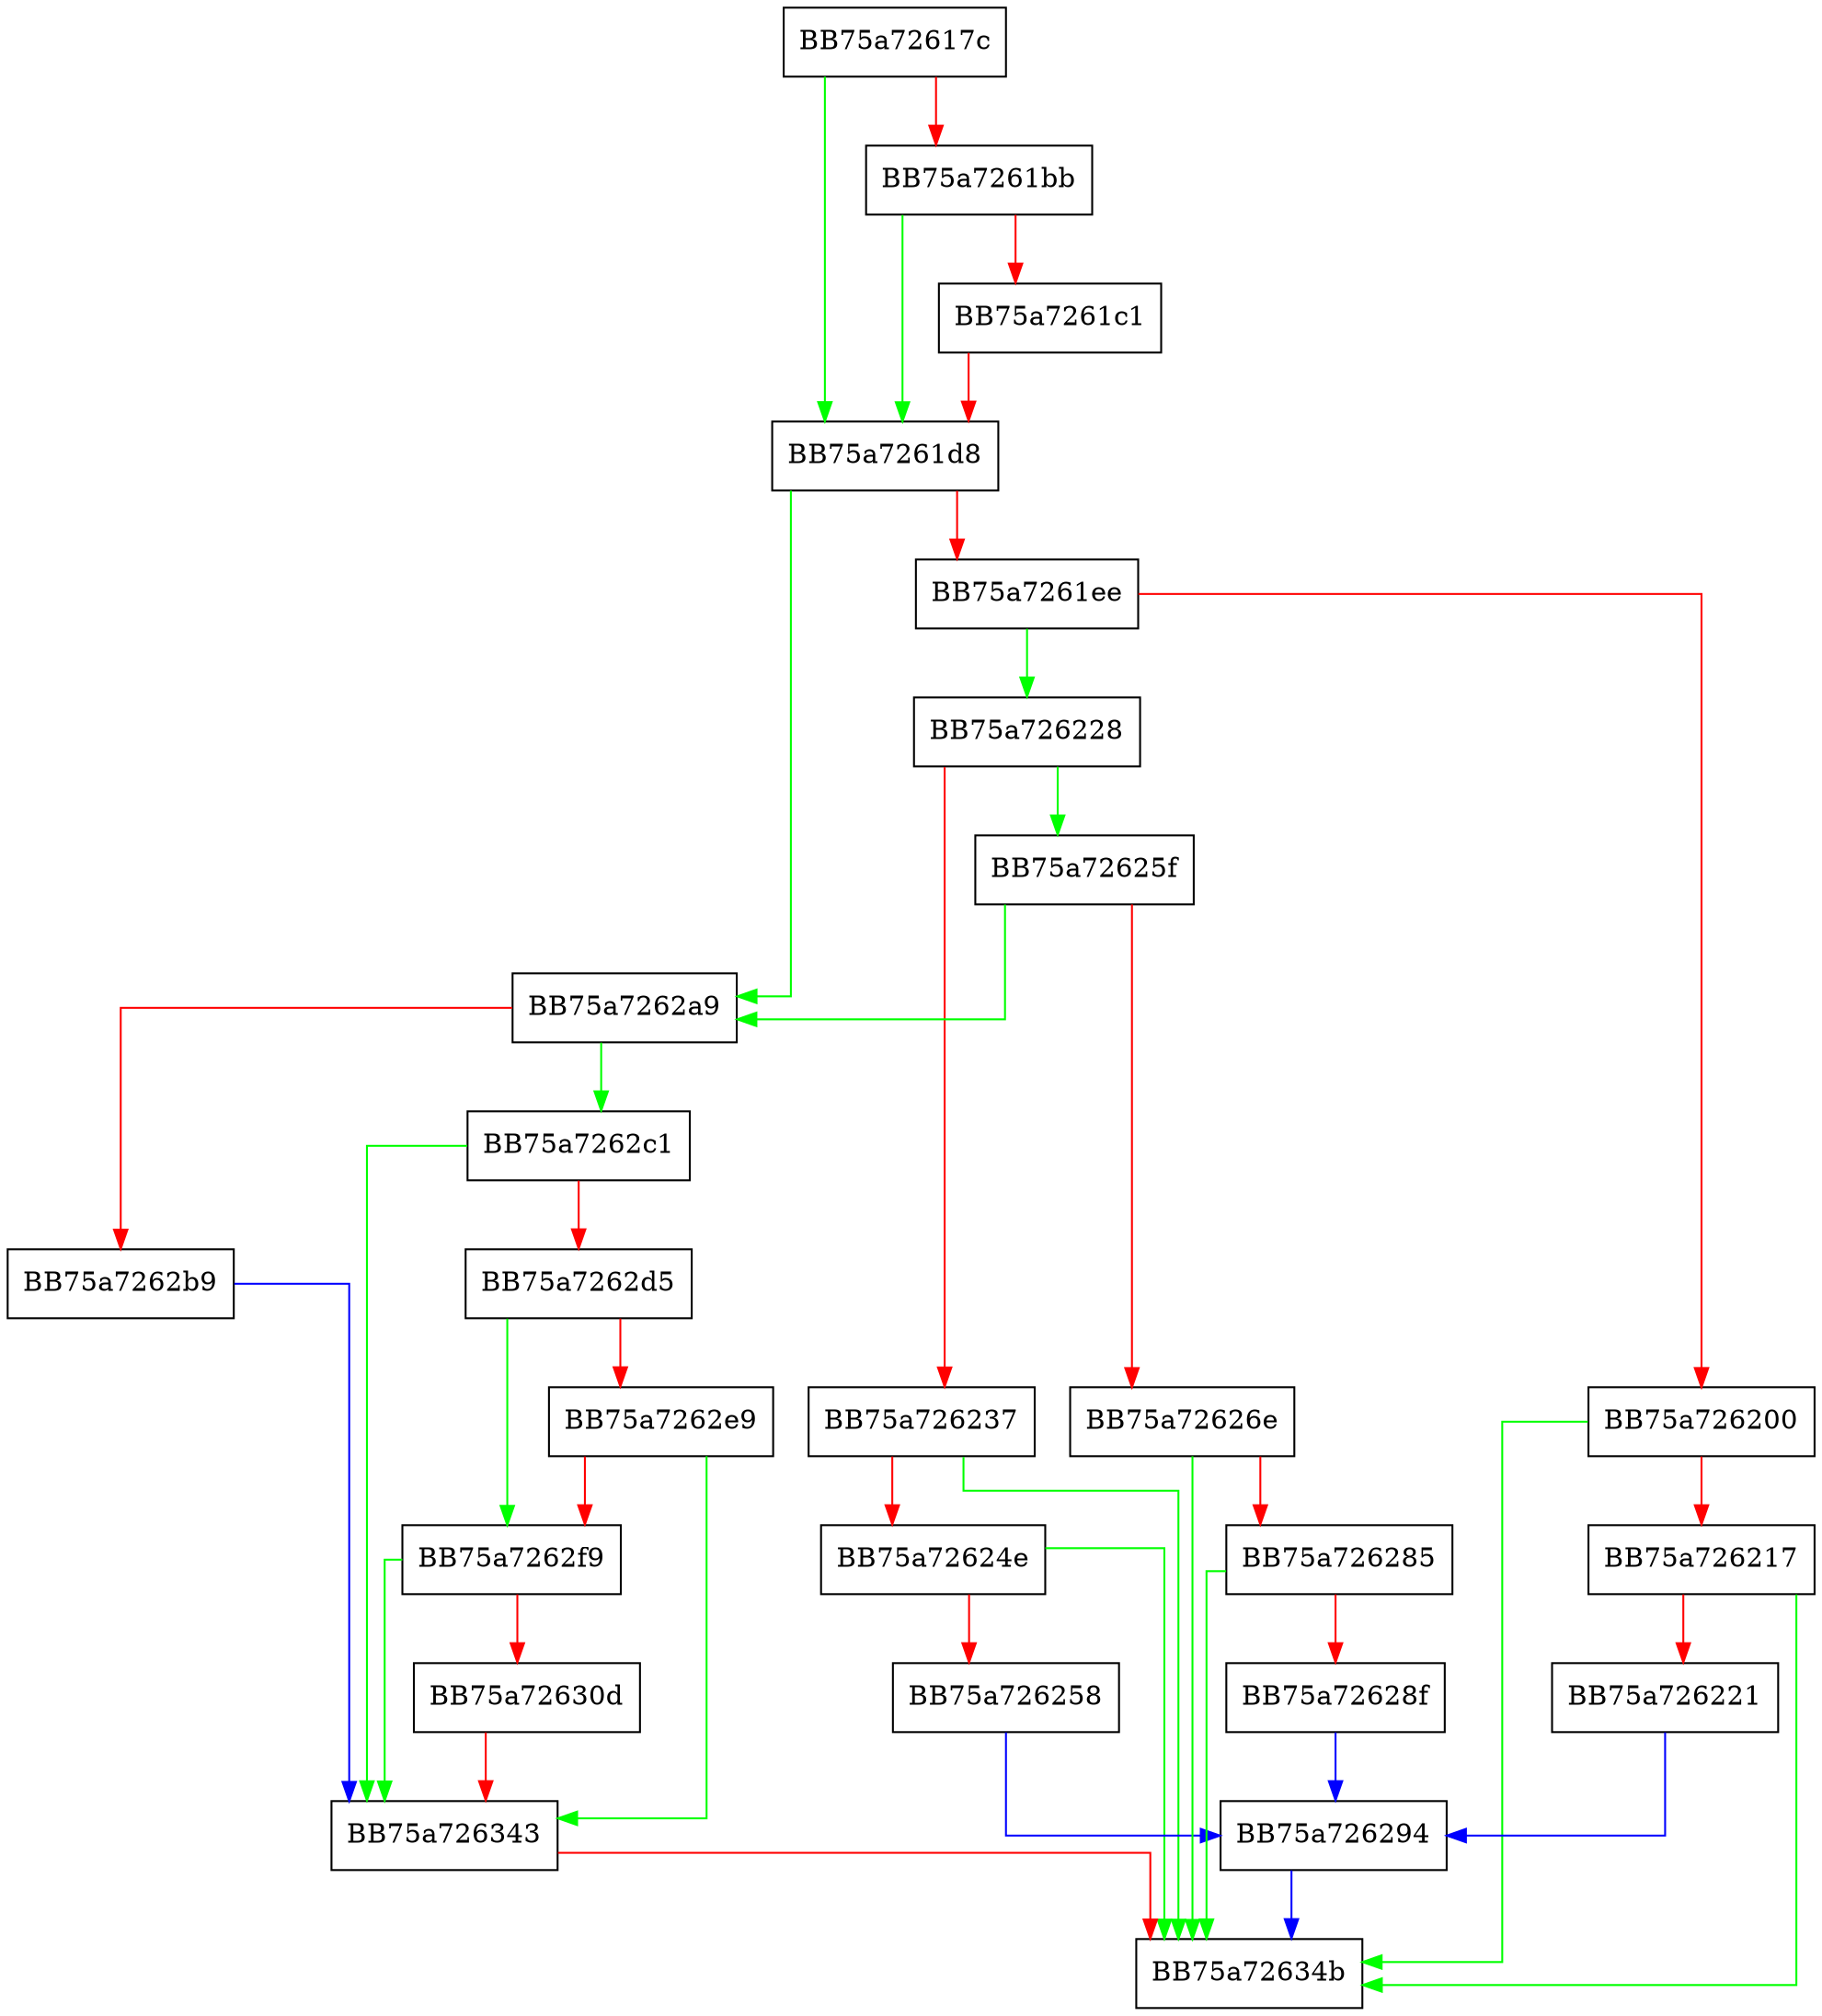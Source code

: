 digraph X97Clean {
  node [shape="box"];
  graph [splines=ortho];
  BB75a72617c -> BB75a7261d8 [color="green"];
  BB75a72617c -> BB75a7261bb [color="red"];
  BB75a7261bb -> BB75a7261d8 [color="green"];
  BB75a7261bb -> BB75a7261c1 [color="red"];
  BB75a7261c1 -> BB75a7261d8 [color="red"];
  BB75a7261d8 -> BB75a7262a9 [color="green"];
  BB75a7261d8 -> BB75a7261ee [color="red"];
  BB75a7261ee -> BB75a726228 [color="green"];
  BB75a7261ee -> BB75a726200 [color="red"];
  BB75a726200 -> BB75a72634b [color="green"];
  BB75a726200 -> BB75a726217 [color="red"];
  BB75a726217 -> BB75a72634b [color="green"];
  BB75a726217 -> BB75a726221 [color="red"];
  BB75a726221 -> BB75a726294 [color="blue"];
  BB75a726228 -> BB75a72625f [color="green"];
  BB75a726228 -> BB75a726237 [color="red"];
  BB75a726237 -> BB75a72634b [color="green"];
  BB75a726237 -> BB75a72624e [color="red"];
  BB75a72624e -> BB75a72634b [color="green"];
  BB75a72624e -> BB75a726258 [color="red"];
  BB75a726258 -> BB75a726294 [color="blue"];
  BB75a72625f -> BB75a7262a9 [color="green"];
  BB75a72625f -> BB75a72626e [color="red"];
  BB75a72626e -> BB75a72634b [color="green"];
  BB75a72626e -> BB75a726285 [color="red"];
  BB75a726285 -> BB75a72634b [color="green"];
  BB75a726285 -> BB75a72628f [color="red"];
  BB75a72628f -> BB75a726294 [color="blue"];
  BB75a726294 -> BB75a72634b [color="blue"];
  BB75a7262a9 -> BB75a7262c1 [color="green"];
  BB75a7262a9 -> BB75a7262b9 [color="red"];
  BB75a7262b9 -> BB75a726343 [color="blue"];
  BB75a7262c1 -> BB75a726343 [color="green"];
  BB75a7262c1 -> BB75a7262d5 [color="red"];
  BB75a7262d5 -> BB75a7262f9 [color="green"];
  BB75a7262d5 -> BB75a7262e9 [color="red"];
  BB75a7262e9 -> BB75a726343 [color="green"];
  BB75a7262e9 -> BB75a7262f9 [color="red"];
  BB75a7262f9 -> BB75a726343 [color="green"];
  BB75a7262f9 -> BB75a72630d [color="red"];
  BB75a72630d -> BB75a726343 [color="red"];
  BB75a726343 -> BB75a72634b [color="red"];
}